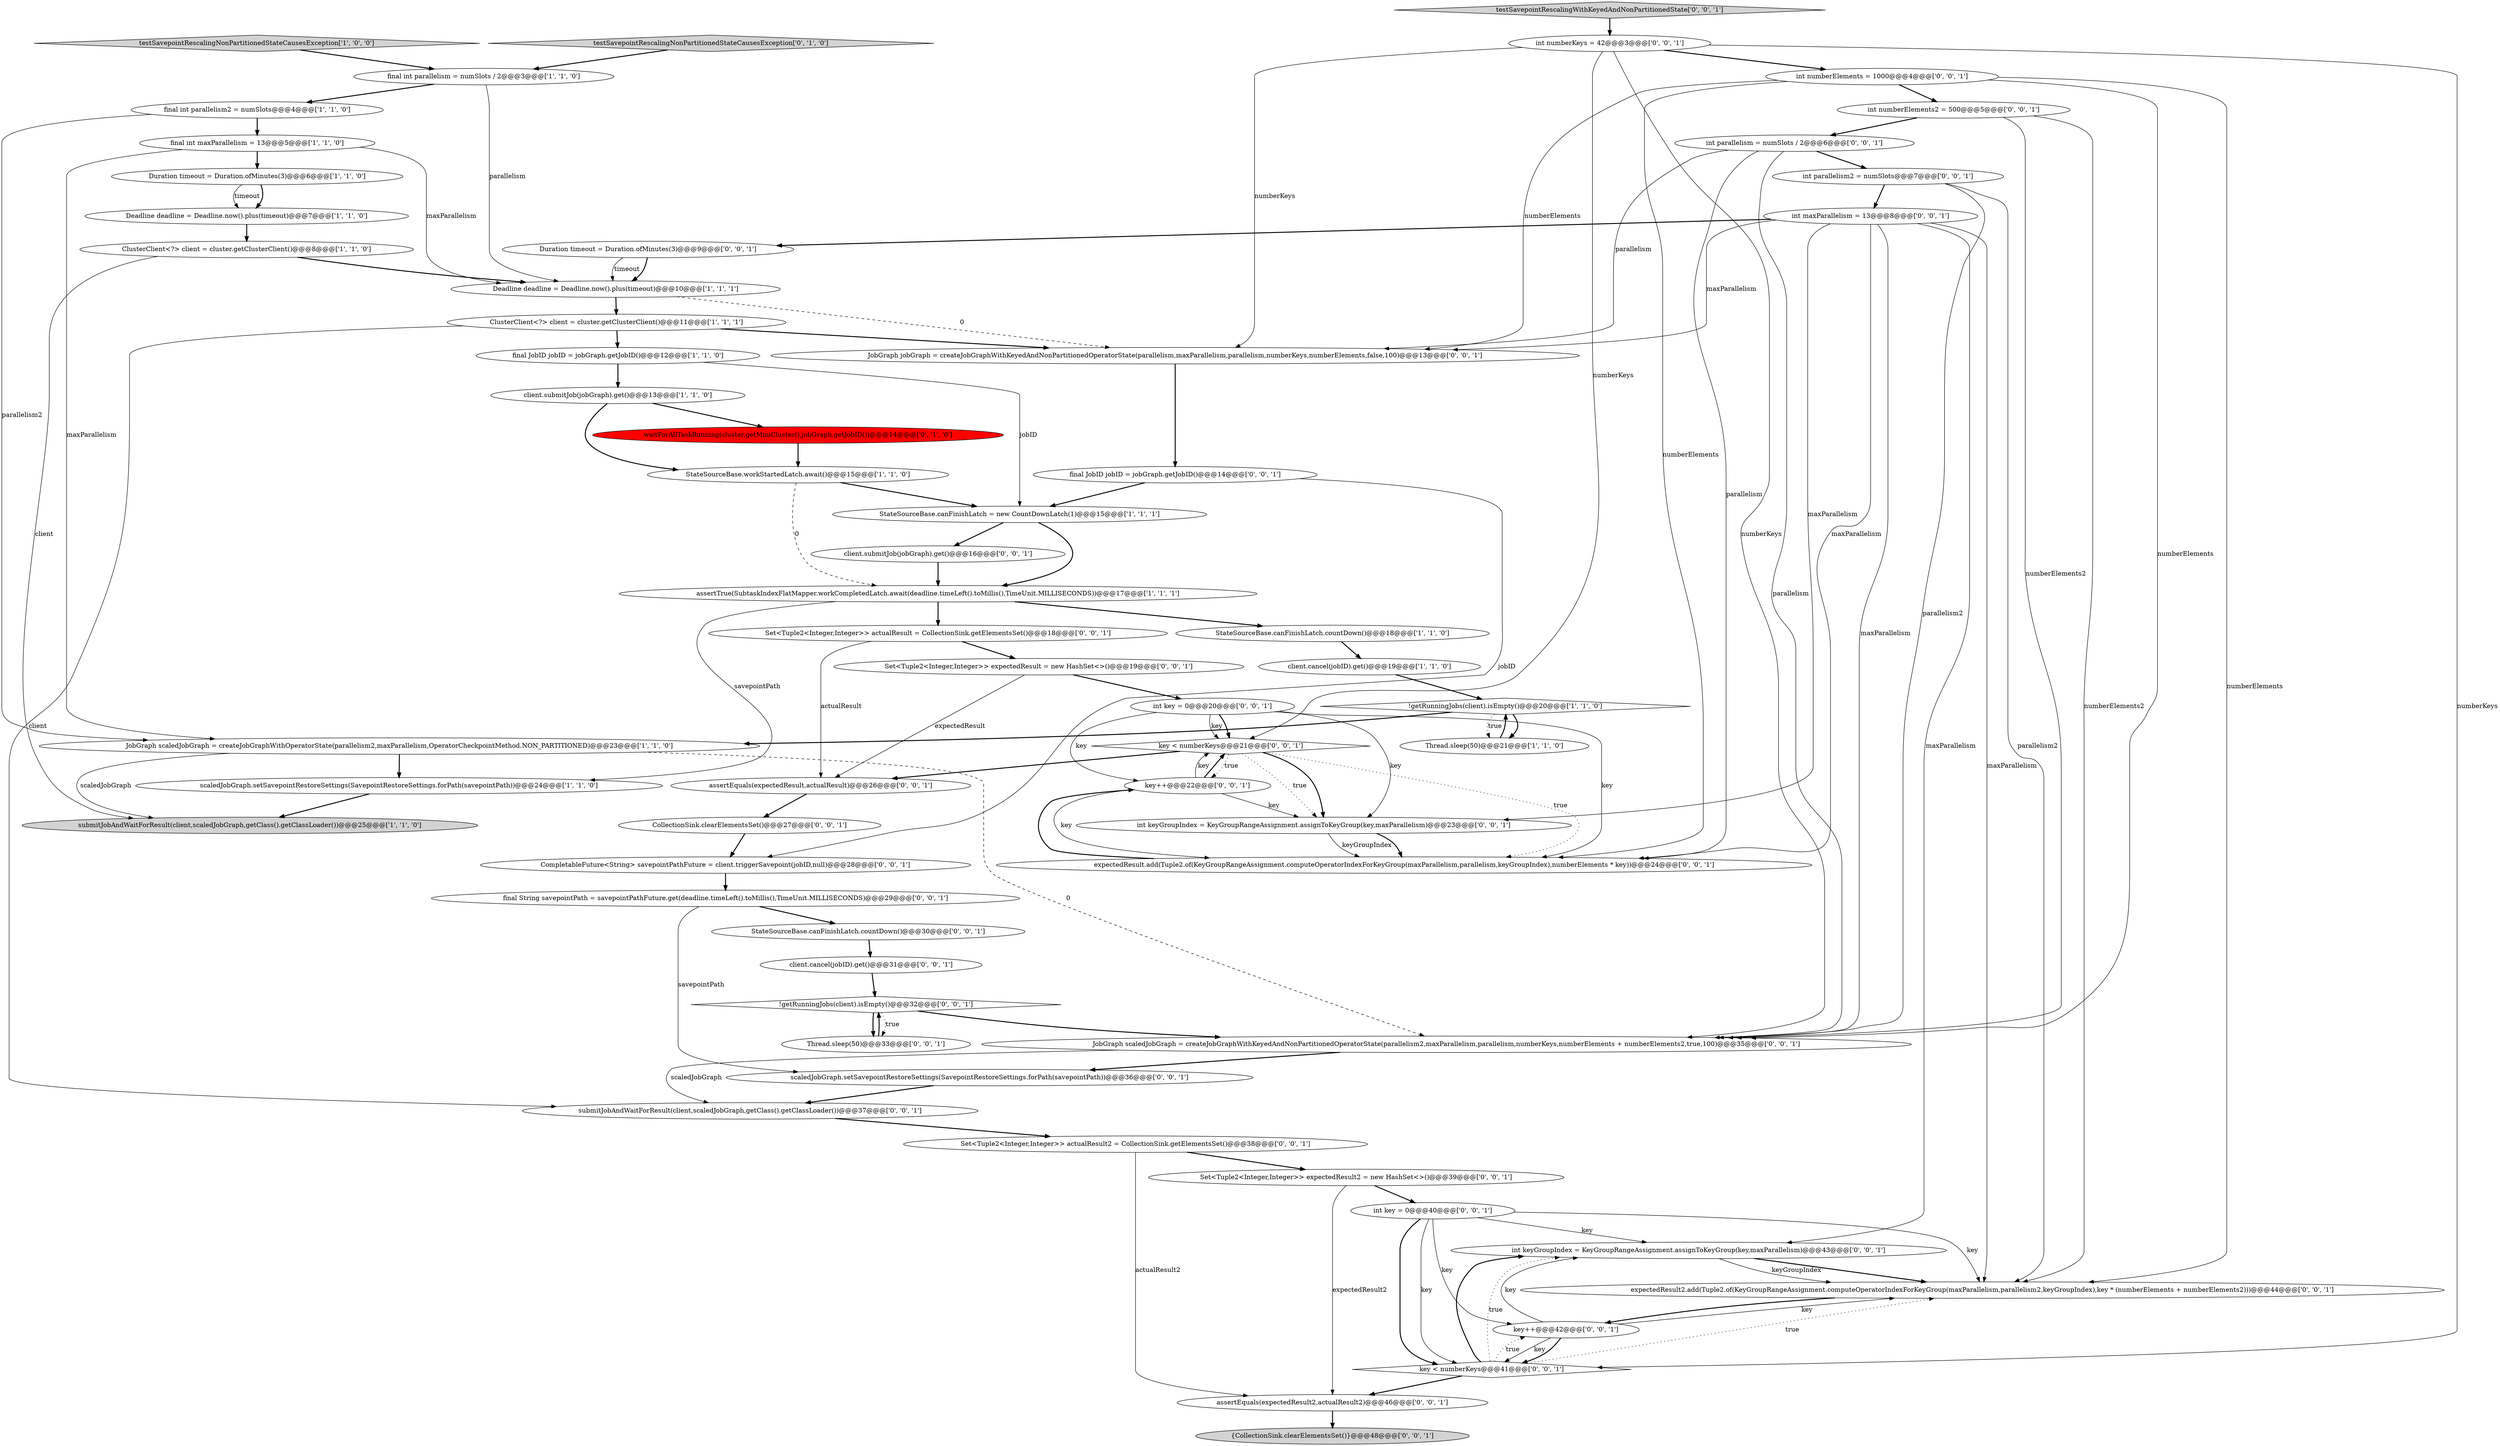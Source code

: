 digraph {
16 [style = filled, label = "final JobID jobID = jobGraph.getJobID()@@@12@@@['1', '1', '0']", fillcolor = white, shape = ellipse image = "AAA0AAABBB1BBB"];
31 [style = filled, label = "int numberKeys = 42@@@3@@@['0', '0', '1']", fillcolor = white, shape = ellipse image = "AAA0AAABBB3BBB"];
5 [style = filled, label = "final int maxParallelism = 13@@@5@@@['1', '1', '0']", fillcolor = white, shape = ellipse image = "AAA0AAABBB1BBB"];
54 [style = filled, label = "assertEquals(expectedResult,actualResult)@@@26@@@['0', '0', '1']", fillcolor = white, shape = ellipse image = "AAA0AAABBB3BBB"];
21 [style = filled, label = "testSavepointRescalingNonPartitionedStateCausesException['0', '1', '0']", fillcolor = lightgray, shape = diamond image = "AAA0AAABBB2BBB"];
55 [style = filled, label = "JobGraph jobGraph = createJobGraphWithKeyedAndNonPartitionedOperatorState(parallelism,maxParallelism,parallelism,numberKeys,numberElements,false,100)@@@13@@@['0', '0', '1']", fillcolor = white, shape = ellipse image = "AAA0AAABBB3BBB"];
19 [style = filled, label = "client.cancel(jobID).get()@@@19@@@['1', '1', '0']", fillcolor = white, shape = ellipse image = "AAA0AAABBB1BBB"];
36 [style = filled, label = "Set<Tuple2<Integer,Integer>> expectedResult2 = new HashSet<>()@@@39@@@['0', '0', '1']", fillcolor = white, shape = ellipse image = "AAA0AAABBB3BBB"];
12 [style = filled, label = "JobGraph scaledJobGraph = createJobGraphWithOperatorState(parallelism2,maxParallelism,OperatorCheckpointMethod.NON_PARTITIONED)@@@23@@@['1', '1', '0']", fillcolor = white, shape = ellipse image = "AAA0AAABBB1BBB"];
20 [style = filled, label = "ClusterClient<?> client = cluster.getClusterClient()@@@11@@@['1', '1', '1']", fillcolor = white, shape = ellipse image = "AAA0AAABBB1BBB"];
10 [style = filled, label = "StateSourceBase.canFinishLatch.countDown()@@@18@@@['1', '1', '0']", fillcolor = white, shape = ellipse image = "AAA0AAABBB1BBB"];
23 [style = filled, label = "scaledJobGraph.setSavepointRestoreSettings(SavepointRestoreSettings.forPath(savepointPath))@@@36@@@['0', '0', '1']", fillcolor = white, shape = ellipse image = "AAA0AAABBB3BBB"];
49 [style = filled, label = "Duration timeout = Duration.ofMinutes(3)@@@9@@@['0', '0', '1']", fillcolor = white, shape = ellipse image = "AAA0AAABBB3BBB"];
25 [style = filled, label = "Thread.sleep(50)@@@33@@@['0', '0', '1']", fillcolor = white, shape = ellipse image = "AAA0AAABBB3BBB"];
28 [style = filled, label = "int numberElements = 1000@@@4@@@['0', '0', '1']", fillcolor = white, shape = ellipse image = "AAA0AAABBB3BBB"];
47 [style = filled, label = "int parallelism2 = numSlots@@@7@@@['0', '0', '1']", fillcolor = white, shape = ellipse image = "AAA0AAABBB3BBB"];
0 [style = filled, label = "scaledJobGraph.setSavepointRestoreSettings(SavepointRestoreSettings.forPath(savepointPath))@@@24@@@['1', '1', '0']", fillcolor = white, shape = ellipse image = "AAA0AAABBB1BBB"];
15 [style = filled, label = "testSavepointRescalingNonPartitionedStateCausesException['1', '0', '0']", fillcolor = lightgray, shape = diamond image = "AAA0AAABBB1BBB"];
1 [style = filled, label = "final int parallelism2 = numSlots@@@4@@@['1', '1', '0']", fillcolor = white, shape = ellipse image = "AAA0AAABBB1BBB"];
58 [style = filled, label = "!getRunningJobs(client).isEmpty()@@@32@@@['0', '0', '1']", fillcolor = white, shape = diamond image = "AAA0AAABBB3BBB"];
56 [style = filled, label = "StateSourceBase.canFinishLatch.countDown()@@@30@@@['0', '0', '1']", fillcolor = white, shape = ellipse image = "AAA0AAABBB3BBB"];
32 [style = filled, label = "int keyGroupIndex = KeyGroupRangeAssignment.assignToKeyGroup(key,maxParallelism)@@@43@@@['0', '0', '1']", fillcolor = white, shape = ellipse image = "AAA0AAABBB3BBB"];
42 [style = filled, label = "key < numberKeys@@@21@@@['0', '0', '1']", fillcolor = white, shape = diamond image = "AAA0AAABBB3BBB"];
27 [style = filled, label = "final JobID jobID = jobGraph.getJobID()@@@14@@@['0', '0', '1']", fillcolor = white, shape = ellipse image = "AAA0AAABBB3BBB"];
39 [style = filled, label = "CompletableFuture<String> savepointPathFuture = client.triggerSavepoint(jobID,null)@@@28@@@['0', '0', '1']", fillcolor = white, shape = ellipse image = "AAA0AAABBB3BBB"];
45 [style = filled, label = "final String savepointPath = savepointPathFuture.get(deadline.timeLeft().toMillis(),TimeUnit.MILLISECONDS)@@@29@@@['0', '0', '1']", fillcolor = white, shape = ellipse image = "AAA0AAABBB3BBB"];
2 [style = filled, label = "StateSourceBase.canFinishLatch = new CountDownLatch(1)@@@15@@@['1', '1', '1']", fillcolor = white, shape = ellipse image = "AAA0AAABBB1BBB"];
11 [style = filled, label = "final int parallelism = numSlots / 2@@@3@@@['1', '1', '0']", fillcolor = white, shape = ellipse image = "AAA0AAABBB1BBB"];
59 [style = filled, label = "JobGraph scaledJobGraph = createJobGraphWithKeyedAndNonPartitionedOperatorState(parallelism2,maxParallelism,parallelism,numberKeys,numberElements + numberElements2,true,100)@@@35@@@['0', '0', '1']", fillcolor = white, shape = ellipse image = "AAA0AAABBB3BBB"];
17 [style = filled, label = "Duration timeout = Duration.ofMinutes(3)@@@6@@@['1', '1', '0']", fillcolor = white, shape = ellipse image = "AAA0AAABBB1BBB"];
8 [style = filled, label = "client.submitJob(jobGraph).get()@@@13@@@['1', '1', '0']", fillcolor = white, shape = ellipse image = "AAA0AAABBB1BBB"];
52 [style = filled, label = "Set<Tuple2<Integer,Integer>> actualResult = CollectionSink.getElementsSet()@@@18@@@['0', '0', '1']", fillcolor = white, shape = ellipse image = "AAA0AAABBB3BBB"];
22 [style = filled, label = "waitForAllTaskRunning(cluster.getMiniCluster(),jobGraph.getJobID())@@@14@@@['0', '1', '0']", fillcolor = red, shape = ellipse image = "AAA1AAABBB2BBB"];
46 [style = filled, label = "submitJobAndWaitForResult(client,scaledJobGraph,getClass().getClassLoader())@@@37@@@['0', '0', '1']", fillcolor = white, shape = ellipse image = "AAA0AAABBB3BBB"];
3 [style = filled, label = "StateSourceBase.workStartedLatch.await()@@@15@@@['1', '1', '0']", fillcolor = white, shape = ellipse image = "AAA0AAABBB1BBB"];
44 [style = filled, label = "int parallelism = numSlots / 2@@@6@@@['0', '0', '1']", fillcolor = white, shape = ellipse image = "AAA0AAABBB3BBB"];
7 [style = filled, label = "assertTrue(SubtaskIndexFlatMapper.workCompletedLatch.await(deadline.timeLeft().toMillis(),TimeUnit.MILLISECONDS))@@@17@@@['1', '1', '1']", fillcolor = white, shape = ellipse image = "AAA0AAABBB1BBB"];
6 [style = filled, label = "Deadline deadline = Deadline.now().plus(timeout)@@@7@@@['1', '1', '0']", fillcolor = white, shape = ellipse image = "AAA0AAABBB1BBB"];
24 [style = filled, label = "key++@@@22@@@['0', '0', '1']", fillcolor = white, shape = ellipse image = "AAA0AAABBB3BBB"];
9 [style = filled, label = "!getRunningJobs(client).isEmpty()@@@20@@@['1', '1', '0']", fillcolor = white, shape = diamond image = "AAA0AAABBB1BBB"];
51 [style = filled, label = "Set<Tuple2<Integer,Integer>> actualResult2 = CollectionSink.getElementsSet()@@@38@@@['0', '0', '1']", fillcolor = white, shape = ellipse image = "AAA0AAABBB3BBB"];
60 [style = filled, label = "key++@@@42@@@['0', '0', '1']", fillcolor = white, shape = ellipse image = "AAA0AAABBB3BBB"];
41 [style = filled, label = "{CollectionSink.clearElementsSet()}@@@48@@@['0', '0', '1']", fillcolor = lightgray, shape = ellipse image = "AAA0AAABBB3BBB"];
43 [style = filled, label = "int numberElements2 = 500@@@5@@@['0', '0', '1']", fillcolor = white, shape = ellipse image = "AAA0AAABBB3BBB"];
37 [style = filled, label = "testSavepointRescalingWithKeyedAndNonPartitionedState['0', '0', '1']", fillcolor = lightgray, shape = diamond image = "AAA0AAABBB3BBB"];
40 [style = filled, label = "int key = 0@@@40@@@['0', '0', '1']", fillcolor = white, shape = ellipse image = "AAA0AAABBB3BBB"];
53 [style = filled, label = "int keyGroupIndex = KeyGroupRangeAssignment.assignToKeyGroup(key,maxParallelism)@@@23@@@['0', '0', '1']", fillcolor = white, shape = ellipse image = "AAA0AAABBB3BBB"];
29 [style = filled, label = "client.submitJob(jobGraph).get()@@@16@@@['0', '0', '1']", fillcolor = white, shape = ellipse image = "AAA0AAABBB3BBB"];
50 [style = filled, label = "int maxParallelism = 13@@@8@@@['0', '0', '1']", fillcolor = white, shape = ellipse image = "AAA0AAABBB3BBB"];
34 [style = filled, label = "int key = 0@@@20@@@['0', '0', '1']", fillcolor = white, shape = ellipse image = "AAA0AAABBB3BBB"];
57 [style = filled, label = "assertEquals(expectedResult2,actualResult2)@@@46@@@['0', '0', '1']", fillcolor = white, shape = ellipse image = "AAA0AAABBB3BBB"];
4 [style = filled, label = "submitJobAndWaitForResult(client,scaledJobGraph,getClass().getClassLoader())@@@25@@@['1', '1', '0']", fillcolor = lightgray, shape = ellipse image = "AAA0AAABBB1BBB"];
13 [style = filled, label = "ClusterClient<?> client = cluster.getClusterClient()@@@8@@@['1', '1', '0']", fillcolor = white, shape = ellipse image = "AAA0AAABBB1BBB"];
35 [style = filled, label = "client.cancel(jobID).get()@@@31@@@['0', '0', '1']", fillcolor = white, shape = ellipse image = "AAA0AAABBB3BBB"];
26 [style = filled, label = "key < numberKeys@@@41@@@['0', '0', '1']", fillcolor = white, shape = diamond image = "AAA0AAABBB3BBB"];
38 [style = filled, label = "Set<Tuple2<Integer,Integer>> expectedResult = new HashSet<>()@@@19@@@['0', '0', '1']", fillcolor = white, shape = ellipse image = "AAA0AAABBB3BBB"];
48 [style = filled, label = "expectedResult.add(Tuple2.of(KeyGroupRangeAssignment.computeOperatorIndexForKeyGroup(maxParallelism,parallelism,keyGroupIndex),numberElements * key))@@@24@@@['0', '0', '1']", fillcolor = white, shape = ellipse image = "AAA0AAABBB3BBB"];
18 [style = filled, label = "Deadline deadline = Deadline.now().plus(timeout)@@@10@@@['1', '1', '1']", fillcolor = white, shape = ellipse image = "AAA0AAABBB1BBB"];
14 [style = filled, label = "Thread.sleep(50)@@@21@@@['1', '1', '0']", fillcolor = white, shape = ellipse image = "AAA0AAABBB1BBB"];
30 [style = filled, label = "expectedResult2.add(Tuple2.of(KeyGroupRangeAssignment.computeOperatorIndexForKeyGroup(maxParallelism,parallelism2,keyGroupIndex),key * (numberElements + numberElements2)))@@@44@@@['0', '0', '1']", fillcolor = white, shape = ellipse image = "AAA0AAABBB3BBB"];
33 [style = filled, label = "CollectionSink.clearElementsSet()@@@27@@@['0', '0', '1']", fillcolor = white, shape = ellipse image = "AAA0AAABBB3BBB"];
1->5 [style = bold, label=""];
31->55 [style = solid, label="numberKeys"];
50->30 [style = solid, label="maxParallelism"];
59->46 [style = solid, label="scaledJobGraph"];
10->19 [style = bold, label=""];
40->26 [style = solid, label="key"];
57->41 [style = bold, label=""];
7->52 [style = bold, label=""];
18->55 [style = dashed, label="0"];
1->12 [style = solid, label="parallelism2"];
28->59 [style = solid, label="numberElements"];
46->51 [style = bold, label=""];
58->25 [style = dotted, label="true"];
50->32 [style = solid, label="maxParallelism"];
20->16 [style = bold, label=""];
15->11 [style = bold, label=""];
28->43 [style = bold, label=""];
53->48 [style = solid, label="keyGroupIndex"];
19->9 [style = bold, label=""];
37->31 [style = bold, label=""];
26->30 [style = dotted, label="true"];
47->30 [style = solid, label="parallelism2"];
25->58 [style = bold, label=""];
31->42 [style = solid, label="numberKeys"];
26->57 [style = bold, label=""];
54->33 [style = bold, label=""];
42->48 [style = dotted, label="true"];
9->14 [style = bold, label=""];
50->48 [style = solid, label="maxParallelism"];
40->26 [style = bold, label=""];
14->9 [style = bold, label=""];
58->59 [style = bold, label=""];
20->46 [style = solid, label="client"];
43->44 [style = bold, label=""];
44->47 [style = bold, label=""];
48->24 [style = bold, label=""];
27->2 [style = bold, label=""];
38->54 [style = solid, label="expectedResult"];
44->59 [style = solid, label="parallelism"];
53->48 [style = bold, label=""];
13->4 [style = solid, label="client"];
26->32 [style = bold, label=""];
51->57 [style = solid, label="actualResult2"];
34->48 [style = solid, label="key"];
3->7 [style = dashed, label="0"];
39->45 [style = bold, label=""];
31->59 [style = solid, label="numberKeys"];
34->42 [style = bold, label=""];
24->42 [style = solid, label="key"];
5->17 [style = bold, label=""];
50->49 [style = bold, label=""];
34->42 [style = solid, label="key"];
8->22 [style = bold, label=""];
42->24 [style = dotted, label="true"];
18->20 [style = bold, label=""];
43->30 [style = solid, label="numberElements2"];
60->30 [style = solid, label="key"];
7->0 [style = solid, label="savepointPath"];
3->2 [style = bold, label=""];
21->11 [style = bold, label=""];
26->32 [style = dotted, label="true"];
58->25 [style = bold, label=""];
12->59 [style = dashed, label="0"];
49->18 [style = bold, label=""];
55->27 [style = bold, label=""];
28->48 [style = solid, label="numberElements"];
45->56 [style = bold, label=""];
44->55 [style = solid, label="parallelism"];
31->28 [style = bold, label=""];
26->60 [style = dotted, label="true"];
13->18 [style = bold, label=""];
52->54 [style = solid, label="actualResult"];
36->57 [style = solid, label="expectedResult2"];
36->40 [style = bold, label=""];
11->18 [style = solid, label="parallelism"];
16->8 [style = bold, label=""];
17->6 [style = bold, label=""];
45->23 [style = solid, label="savepointPath"];
8->3 [style = bold, label=""];
40->32 [style = solid, label="key"];
32->30 [style = bold, label=""];
5->18 [style = solid, label="maxParallelism"];
60->26 [style = solid, label="key"];
28->30 [style = solid, label="numberElements"];
47->50 [style = bold, label=""];
42->53 [style = dotted, label="true"];
56->35 [style = bold, label=""];
51->36 [style = bold, label=""];
6->13 [style = bold, label=""];
38->34 [style = bold, label=""];
35->58 [style = bold, label=""];
50->53 [style = solid, label="maxParallelism"];
9->12 [style = bold, label=""];
50->55 [style = solid, label="maxParallelism"];
12->4 [style = solid, label="scaledJobGraph"];
60->32 [style = solid, label="key"];
43->59 [style = solid, label="numberElements2"];
24->42 [style = bold, label=""];
50->59 [style = solid, label="maxParallelism"];
32->30 [style = solid, label="keyGroupIndex"];
31->26 [style = solid, label="numberKeys"];
28->55 [style = solid, label="numberElements"];
11->1 [style = bold, label=""];
7->10 [style = bold, label=""];
60->26 [style = bold, label=""];
59->23 [style = bold, label=""];
23->46 [style = bold, label=""];
52->38 [style = bold, label=""];
44->48 [style = solid, label="parallelism"];
27->39 [style = solid, label="jobID"];
49->18 [style = solid, label="timeout"];
17->6 [style = solid, label="timeout"];
12->0 [style = bold, label=""];
34->24 [style = solid, label="key"];
9->14 [style = dotted, label="true"];
20->55 [style = bold, label=""];
40->60 [style = solid, label="key"];
22->3 [style = bold, label=""];
24->48 [style = solid, label="key"];
33->39 [style = bold, label=""];
0->4 [style = bold, label=""];
24->53 [style = solid, label="key"];
34->53 [style = solid, label="key"];
29->7 [style = bold, label=""];
16->2 [style = solid, label="jobID"];
2->7 [style = bold, label=""];
42->54 [style = bold, label=""];
2->29 [style = bold, label=""];
47->59 [style = solid, label="parallelism2"];
42->53 [style = bold, label=""];
40->30 [style = solid, label="key"];
30->60 [style = bold, label=""];
5->12 [style = solid, label="maxParallelism"];
}
